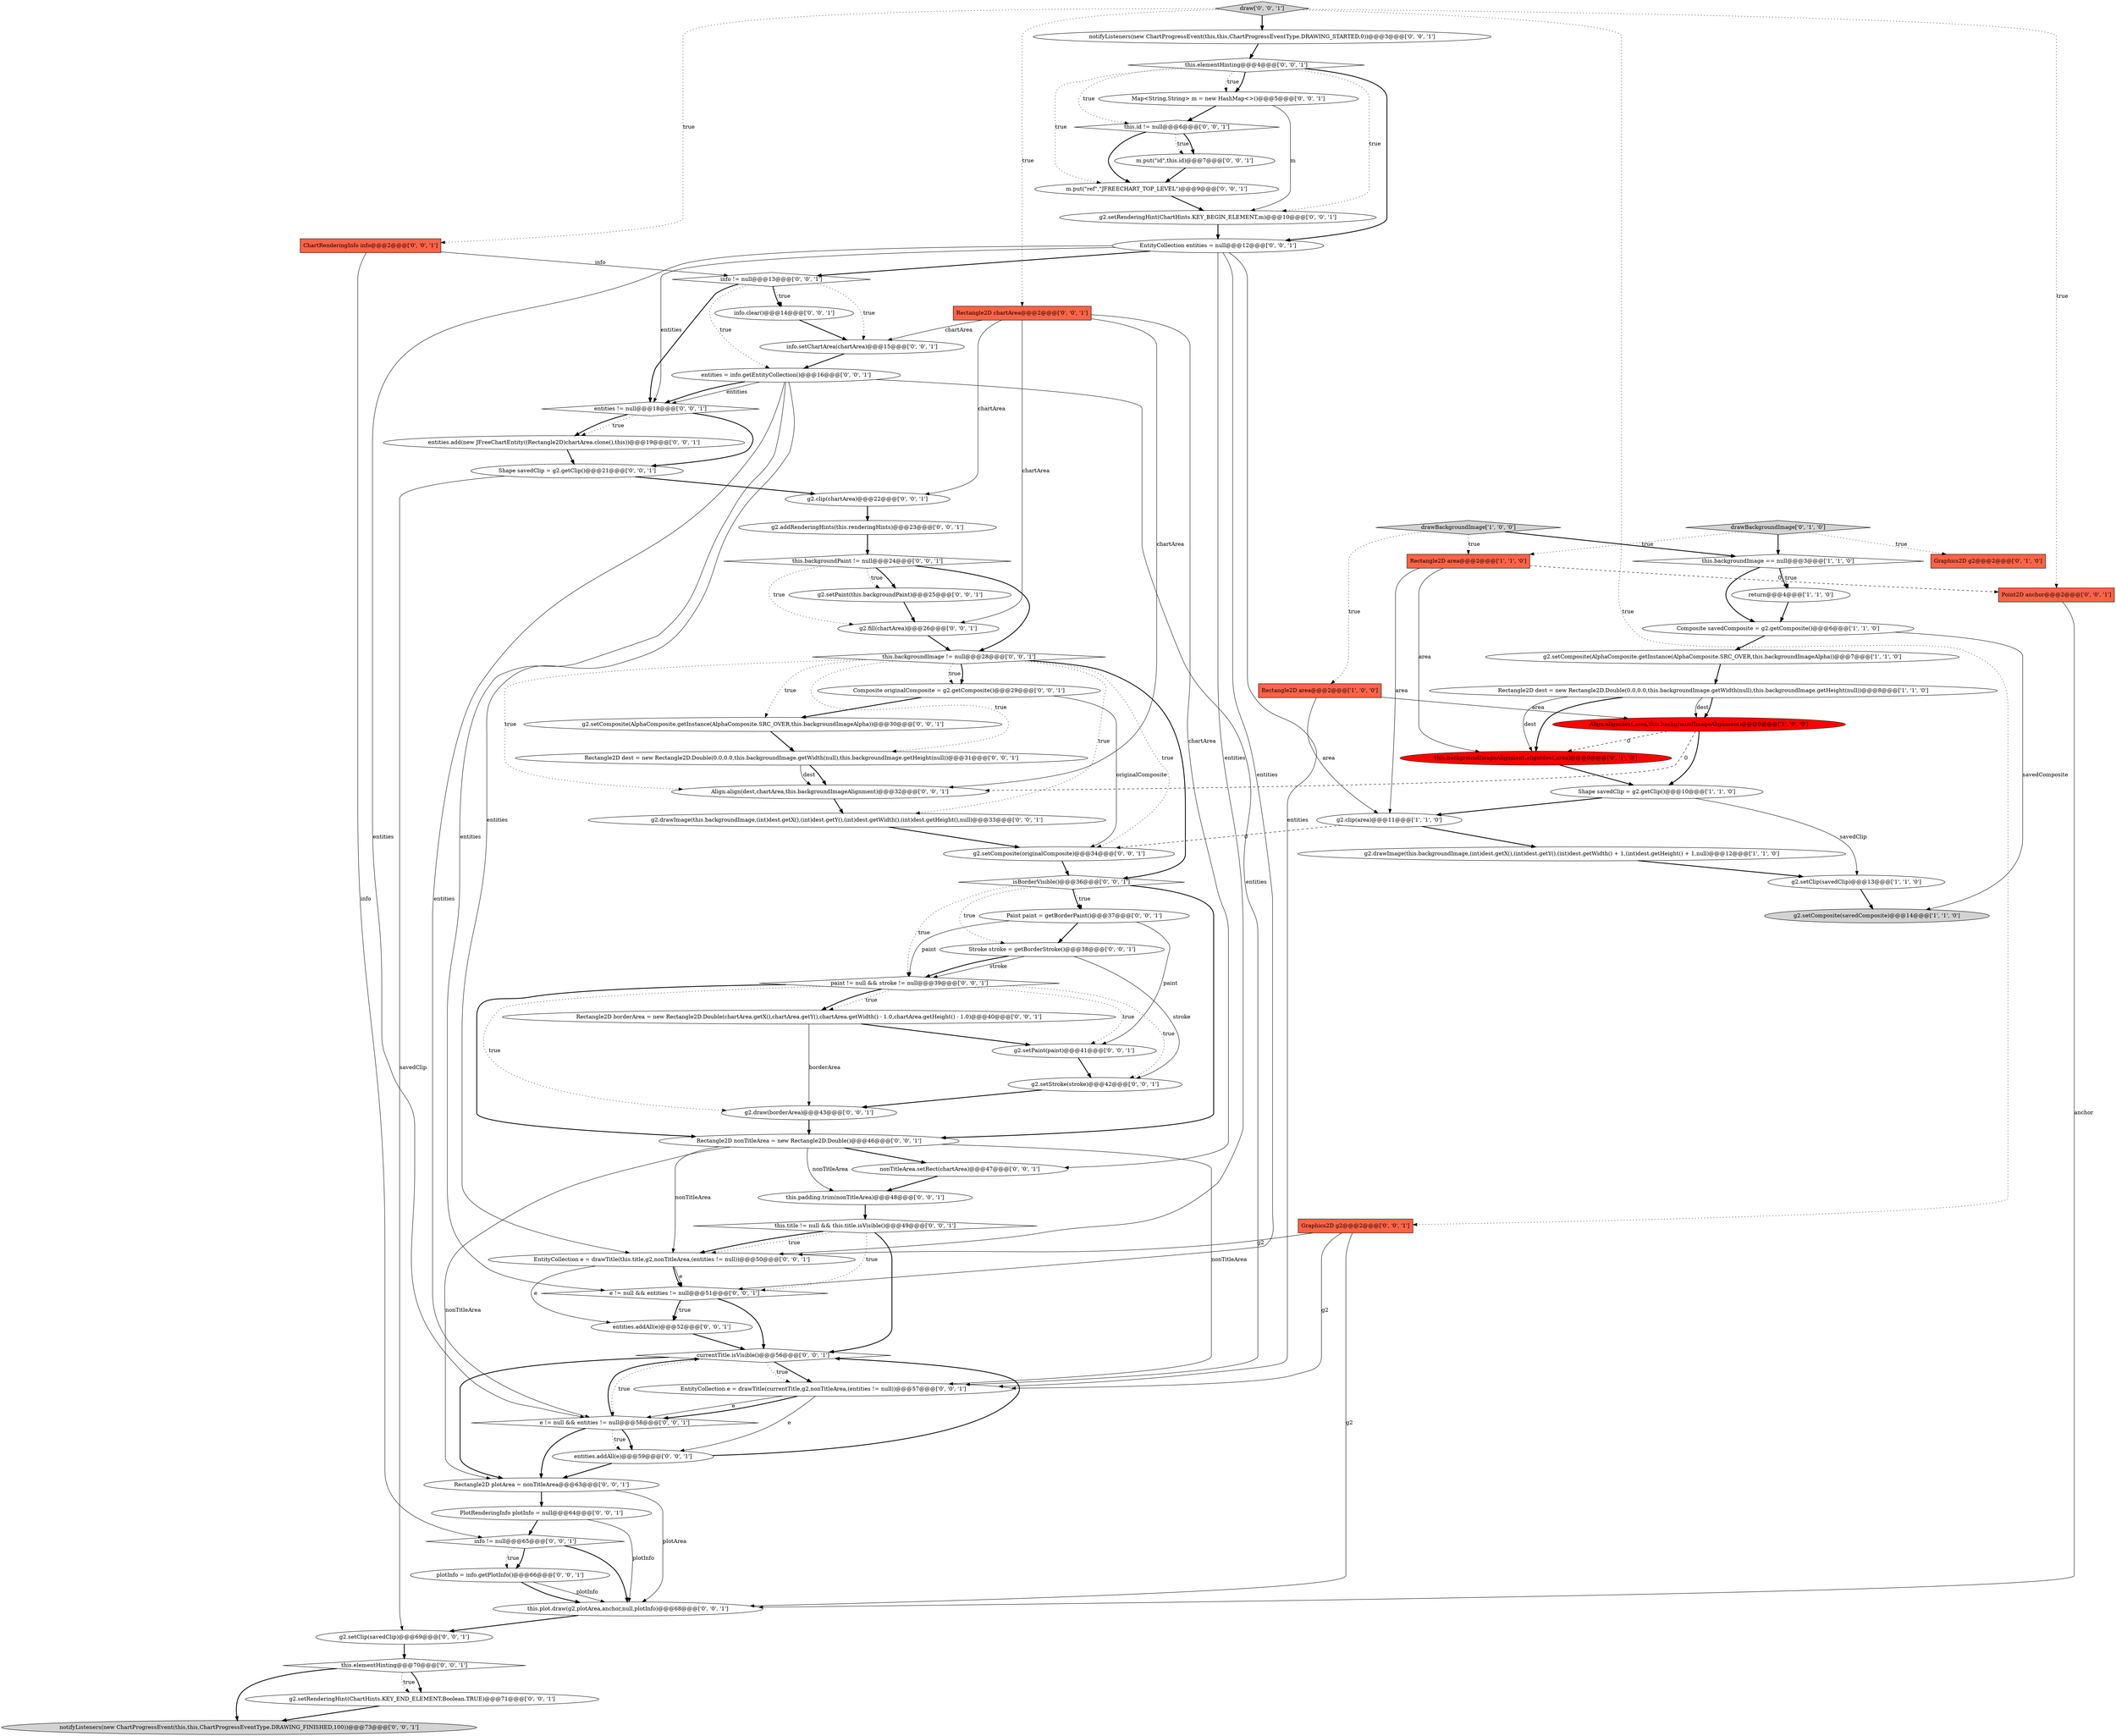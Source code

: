 digraph {
3 [style = filled, label = "Composite savedComposite = g2.getComposite()@@@6@@@['1', '1', '0']", fillcolor = white, shape = ellipse image = "AAA0AAABBB1BBB"];
57 [style = filled, label = "nonTitleArea.setRect(chartArea)@@@47@@@['0', '0', '1']", fillcolor = white, shape = ellipse image = "AAA0AAABBB3BBB"];
23 [style = filled, label = "EntityCollection e = drawTitle(currentTitle,g2,nonTitleArea,(entities != null))@@@57@@@['0', '0', '1']", fillcolor = white, shape = ellipse image = "AAA0AAABBB3BBB"];
61 [style = filled, label = "g2.addRenderingHints(this.renderingHints)@@@23@@@['0', '0', '1']", fillcolor = white, shape = ellipse image = "AAA0AAABBB3BBB"];
8 [style = filled, label = "g2.setComposite(AlphaComposite.getInstance(AlphaComposite.SRC_OVER,this.backgroundImageAlpha))@@@7@@@['1', '1', '0']", fillcolor = white, shape = ellipse image = "AAA0AAABBB1BBB"];
32 [style = filled, label = "Paint paint = getBorderPaint()@@@37@@@['0', '0', '1']", fillcolor = white, shape = ellipse image = "AAA0AAABBB3BBB"];
24 [style = filled, label = "notifyListeners(new ChartProgressEvent(this,this,ChartProgressEventType.DRAWING_FINISHED,100))@@@73@@@['0', '0', '1']", fillcolor = lightgray, shape = ellipse image = "AAA0AAABBB3BBB"];
54 [style = filled, label = "info.setChartArea(chartArea)@@@15@@@['0', '0', '1']", fillcolor = white, shape = ellipse image = "AAA0AAABBB3BBB"];
51 [style = filled, label = "Point2D anchor@@@2@@@['0', '0', '1']", fillcolor = tomato, shape = box image = "AAA0AAABBB3BBB"];
43 [style = filled, label = "g2.draw(borderArea)@@@43@@@['0', '0', '1']", fillcolor = white, shape = ellipse image = "AAA0AAABBB3BBB"];
38 [style = filled, label = "Rectangle2D plotArea = nonTitleArea@@@63@@@['0', '0', '1']", fillcolor = white, shape = ellipse image = "AAA0AAABBB3BBB"];
42 [style = filled, label = "EntityCollection entities = null@@@12@@@['0', '0', '1']", fillcolor = white, shape = ellipse image = "AAA0AAABBB3BBB"];
71 [style = filled, label = "info != null@@@65@@@['0', '0', '1']", fillcolor = white, shape = diamond image = "AAA0AAABBB3BBB"];
39 [style = filled, label = "g2.setClip(savedClip)@@@69@@@['0', '0', '1']", fillcolor = white, shape = ellipse image = "AAA0AAABBB3BBB"];
33 [style = filled, label = "Rectangle2D borderArea = new Rectangle2D.Double(chartArea.getX(),chartArea.getY(),chartArea.getWidth() - 1.0,chartArea.getHeight() - 1.0)@@@40@@@['0', '0', '1']", fillcolor = white, shape = ellipse image = "AAA0AAABBB3BBB"];
60 [style = filled, label = "this.plot.draw(g2,plotArea,anchor,null,plotInfo)@@@68@@@['0', '0', '1']", fillcolor = white, shape = ellipse image = "AAA0AAABBB3BBB"];
49 [style = filled, label = "m.put(\"ref\",\"JFREECHART_TOP_LEVEL\")@@@9@@@['0', '0', '1']", fillcolor = white, shape = ellipse image = "AAA0AAABBB3BBB"];
58 [style = filled, label = "this.padding.trim(nonTitleArea)@@@48@@@['0', '0', '1']", fillcolor = white, shape = ellipse image = "AAA0AAABBB3BBB"];
62 [style = filled, label = "g2.drawImage(this.backgroundImage,(int)dest.getX(),(int)dest.getY(),(int)dest.getWidth(),(int)dest.getHeight(),null)@@@33@@@['0', '0', '1']", fillcolor = white, shape = ellipse image = "AAA0AAABBB3BBB"];
63 [style = filled, label = "this.elementHinting@@@70@@@['0', '0', '1']", fillcolor = white, shape = diamond image = "AAA0AAABBB3BBB"];
14 [style = filled, label = "Graphics2D g2@@@2@@@['0', '1', '0']", fillcolor = tomato, shape = box image = "AAA0AAABBB2BBB"];
67 [style = filled, label = "Map<String,String> m = new HashMap<>()@@@5@@@['0', '0', '1']", fillcolor = white, shape = ellipse image = "AAA0AAABBB3BBB"];
35 [style = filled, label = "this.title != null && this.title.isVisible()@@@49@@@['0', '0', '1']", fillcolor = white, shape = diamond image = "AAA0AAABBB3BBB"];
13 [style = filled, label = "Align.align(dest,area,this.backgroundImageAlignment)@@@9@@@['1', '0', '0']", fillcolor = red, shape = ellipse image = "AAA1AAABBB1BBB"];
15 [style = filled, label = "drawBackgroundImage['0', '1', '0']", fillcolor = lightgray, shape = diamond image = "AAA0AAABBB2BBB"];
75 [style = filled, label = "entities != null@@@18@@@['0', '0', '1']", fillcolor = white, shape = diamond image = "AAA0AAABBB3BBB"];
29 [style = filled, label = "this.backgroundPaint != null@@@24@@@['0', '0', '1']", fillcolor = white, shape = diamond image = "AAA0AAABBB3BBB"];
65 [style = filled, label = "entities.addAll(e)@@@52@@@['0', '0', '1']", fillcolor = white, shape = ellipse image = "AAA0AAABBB3BBB"];
72 [style = filled, label = "Composite originalComposite = g2.getComposite()@@@29@@@['0', '0', '1']", fillcolor = white, shape = ellipse image = "AAA0AAABBB3BBB"];
22 [style = filled, label = "Rectangle2D chartArea@@@2@@@['0', '0', '1']", fillcolor = tomato, shape = box image = "AAA0AAABBB3BBB"];
25 [style = filled, label = "ChartRenderingInfo info@@@2@@@['0', '0', '1']", fillcolor = tomato, shape = box image = "AAA0AAABBB3BBB"];
0 [style = filled, label = "this.backgroundImage == null@@@3@@@['1', '1', '0']", fillcolor = white, shape = diamond image = "AAA0AAABBB1BBB"];
44 [style = filled, label = "g2.clip(chartArea)@@@22@@@['0', '0', '1']", fillcolor = white, shape = ellipse image = "AAA0AAABBB3BBB"];
21 [style = filled, label = "PlotRenderingInfo plotInfo = null@@@64@@@['0', '0', '1']", fillcolor = white, shape = ellipse image = "AAA0AAABBB3BBB"];
36 [style = filled, label = "g2.setComposite(AlphaComposite.getInstance(AlphaComposite.SRC_OVER,this.backgroundImageAlpha))@@@30@@@['0', '0', '1']", fillcolor = white, shape = ellipse image = "AAA0AAABBB3BBB"];
4 [style = filled, label = "Rectangle2D area@@@2@@@['1', '0', '0']", fillcolor = tomato, shape = box image = "AAA0AAABBB1BBB"];
6 [style = filled, label = "Rectangle2D dest = new Rectangle2D.Double(0.0,0.0,this.backgroundImage.getWidth(null),this.backgroundImage.getHeight(null))@@@8@@@['1', '1', '0']", fillcolor = white, shape = ellipse image = "AAA0AAABBB1BBB"];
40 [style = filled, label = "g2.setStroke(stroke)@@@42@@@['0', '0', '1']", fillcolor = white, shape = ellipse image = "AAA0AAABBB3BBB"];
20 [style = filled, label = "paint != null && stroke != null@@@39@@@['0', '0', '1']", fillcolor = white, shape = diamond image = "AAA0AAABBB3BBB"];
46 [style = filled, label = "g2.setRenderingHint(ChartHints.KEY_BEGIN_ELEMENT,m)@@@10@@@['0', '0', '1']", fillcolor = white, shape = ellipse image = "AAA0AAABBB3BBB"];
69 [style = filled, label = "this.elementHinting@@@4@@@['0', '0', '1']", fillcolor = white, shape = diamond image = "AAA0AAABBB3BBB"];
74 [style = filled, label = "isBorderVisible()@@@36@@@['0', '0', '1']", fillcolor = white, shape = diamond image = "AAA0AAABBB3BBB"];
2 [style = filled, label = "Shape savedClip = g2.getClip()@@@10@@@['1', '1', '0']", fillcolor = white, shape = ellipse image = "AAA0AAABBB1BBB"];
59 [style = filled, label = "this.id != null@@@6@@@['0', '0', '1']", fillcolor = white, shape = diamond image = "AAA0AAABBB3BBB"];
64 [style = filled, label = "e != null && entities != null@@@51@@@['0', '0', '1']", fillcolor = white, shape = diamond image = "AAA0AAABBB3BBB"];
11 [style = filled, label = "g2.drawImage(this.backgroundImage,(int)dest.getX(),(int)dest.getY(),(int)dest.getWidth() + 1,(int)dest.getHeight() + 1,null)@@@12@@@['1', '1', '0']", fillcolor = white, shape = ellipse image = "AAA0AAABBB1BBB"];
48 [style = filled, label = "Stroke stroke = getBorderStroke()@@@38@@@['0', '0', '1']", fillcolor = white, shape = ellipse image = "AAA0AAABBB3BBB"];
31 [style = filled, label = "info != null@@@13@@@['0', '0', '1']", fillcolor = white, shape = diamond image = "AAA0AAABBB3BBB"];
50 [style = filled, label = "Rectangle2D dest = new Rectangle2D.Double(0.0,0.0,this.backgroundImage.getWidth(null),this.backgroundImage.getHeight(null))@@@31@@@['0', '0', '1']", fillcolor = white, shape = ellipse image = "AAA0AAABBB3BBB"];
26 [style = filled, label = "Graphics2D g2@@@2@@@['0', '0', '1']", fillcolor = tomato, shape = box image = "AAA0AAABBB3BBB"];
70 [style = filled, label = "Align.align(dest,chartArea,this.backgroundImageAlignment)@@@32@@@['0', '0', '1']", fillcolor = white, shape = ellipse image = "AAA0AAABBB3BBB"];
1 [style = filled, label = "g2.clip(area)@@@11@@@['1', '1', '0']", fillcolor = white, shape = ellipse image = "AAA0AAABBB1BBB"];
76 [style = filled, label = "g2.setComposite(originalComposite)@@@34@@@['0', '0', '1']", fillcolor = white, shape = ellipse image = "AAA0AAABBB3BBB"];
34 [style = filled, label = "g2.fill(chartArea)@@@26@@@['0', '0', '1']", fillcolor = white, shape = ellipse image = "AAA0AAABBB3BBB"];
52 [style = filled, label = "g2.setPaint(this.backgroundPaint)@@@25@@@['0', '0', '1']", fillcolor = white, shape = ellipse image = "AAA0AAABBB3BBB"];
17 [style = filled, label = "m.put(\"id\",this.id)@@@7@@@['0', '0', '1']", fillcolor = white, shape = ellipse image = "AAA0AAABBB3BBB"];
5 [style = filled, label = "return@@@4@@@['1', '1', '0']", fillcolor = white, shape = ellipse image = "AAA0AAABBB1BBB"];
41 [style = filled, label = "e != null && entities != null@@@58@@@['0', '0', '1']", fillcolor = white, shape = diamond image = "AAA0AAABBB3BBB"];
45 [style = filled, label = "plotInfo = info.getPlotInfo()@@@66@@@['0', '0', '1']", fillcolor = white, shape = ellipse image = "AAA0AAABBB3BBB"];
7 [style = filled, label = "g2.setComposite(savedComposite)@@@14@@@['1', '1', '0']", fillcolor = lightgray, shape = ellipse image = "AAA0AAABBB1BBB"];
12 [style = filled, label = "drawBackgroundImage['1', '0', '0']", fillcolor = lightgray, shape = diamond image = "AAA0AAABBB1BBB"];
55 [style = filled, label = "g2.setRenderingHint(ChartHints.KEY_END_ELEMENT,Boolean.TRUE)@@@71@@@['0', '0', '1']", fillcolor = white, shape = ellipse image = "AAA0AAABBB3BBB"];
10 [style = filled, label = "g2.setClip(savedClip)@@@13@@@['1', '1', '0']", fillcolor = white, shape = ellipse image = "AAA0AAABBB1BBB"];
16 [style = filled, label = "this.backgroundImageAlignment.align(dest,area)@@@9@@@['0', '1', '0']", fillcolor = red, shape = ellipse image = "AAA1AAABBB2BBB"];
27 [style = filled, label = "Rectangle2D nonTitleArea = new Rectangle2D.Double()@@@46@@@['0', '0', '1']", fillcolor = white, shape = ellipse image = "AAA0AAABBB3BBB"];
30 [style = filled, label = "entities.addAll(e)@@@59@@@['0', '0', '1']", fillcolor = white, shape = ellipse image = "AAA0AAABBB3BBB"];
66 [style = filled, label = "entities.add(new JFreeChartEntity((Rectangle2D)chartArea.clone(),this))@@@19@@@['0', '0', '1']", fillcolor = white, shape = ellipse image = "AAA0AAABBB3BBB"];
73 [style = filled, label = "Shape savedClip = g2.getClip()@@@21@@@['0', '0', '1']", fillcolor = white, shape = ellipse image = "AAA0AAABBB3BBB"];
28 [style = filled, label = "info.clear()@@@14@@@['0', '0', '1']", fillcolor = white, shape = ellipse image = "AAA0AAABBB3BBB"];
19 [style = filled, label = "draw['0', '0', '1']", fillcolor = lightgray, shape = diamond image = "AAA0AAABBB3BBB"];
53 [style = filled, label = "currentTitle.isVisible()@@@56@@@['0', '0', '1']", fillcolor = white, shape = diamond image = "AAA0AAABBB3BBB"];
37 [style = filled, label = "notifyListeners(new ChartProgressEvent(this,this,ChartProgressEventType.DRAWING_STARTED,0))@@@3@@@['0', '0', '1']", fillcolor = white, shape = ellipse image = "AAA0AAABBB3BBB"];
56 [style = filled, label = "this.backgroundImage != null@@@28@@@['0', '0', '1']", fillcolor = white, shape = diamond image = "AAA0AAABBB3BBB"];
9 [style = filled, label = "Rectangle2D area@@@2@@@['1', '1', '0']", fillcolor = tomato, shape = box image = "AAA0AAABBB1BBB"];
47 [style = filled, label = "entities = info.getEntityCollection()@@@16@@@['0', '0', '1']", fillcolor = white, shape = ellipse image = "AAA0AAABBB3BBB"];
68 [style = filled, label = "g2.setPaint(paint)@@@41@@@['0', '0', '1']", fillcolor = white, shape = ellipse image = "AAA0AAABBB3BBB"];
18 [style = filled, label = "EntityCollection e = drawTitle(this.title,g2,nonTitleArea,(entities != null))@@@50@@@['0', '0', '1']", fillcolor = white, shape = ellipse image = "AAA0AAABBB3BBB"];
5->3 [style = bold, label=""];
67->46 [style = solid, label="m"];
74->20 [style = dotted, label="true"];
59->49 [style = bold, label=""];
0->5 [style = dotted, label="true"];
53->41 [style = dotted, label="true"];
18->64 [style = bold, label=""];
67->59 [style = bold, label=""];
4->1 [style = solid, label="area"];
27->38 [style = solid, label="nonTitleArea"];
33->43 [style = solid, label="borderArea"];
62->76 [style = bold, label=""];
69->49 [style = dotted, label="true"];
8->6 [style = bold, label=""];
64->53 [style = bold, label=""];
57->58 [style = bold, label=""];
33->68 [style = bold, label=""];
51->60 [style = solid, label="anchor"];
29->56 [style = bold, label=""];
21->71 [style = bold, label=""];
26->23 [style = solid, label="g2"];
25->71 [style = solid, label="info"];
20->40 [style = dotted, label="true"];
71->60 [style = bold, label=""];
15->9 [style = dotted, label="true"];
69->42 [style = bold, label=""];
20->27 [style = bold, label=""];
20->68 [style = dotted, label="true"];
56->72 [style = bold, label=""];
63->55 [style = bold, label=""];
47->75 [style = solid, label="entities"];
56->72 [style = dotted, label="true"];
31->28 [style = dotted, label="true"];
20->43 [style = dotted, label="true"];
4->13 [style = solid, label="area"];
75->66 [style = dotted, label="true"];
15->0 [style = bold, label=""];
66->73 [style = bold, label=""];
48->20 [style = solid, label="stroke"];
22->70 [style = solid, label="chartArea"];
35->64 [style = dotted, label="true"];
53->38 [style = bold, label=""];
60->39 [style = bold, label=""];
6->13 [style = solid, label="dest"];
64->65 [style = dotted, label="true"];
0->3 [style = bold, label=""];
46->42 [style = bold, label=""];
35->18 [style = bold, label=""];
56->36 [style = dotted, label="true"];
42->64 [style = solid, label="entities"];
56->62 [style = dotted, label="true"];
50->70 [style = bold, label=""];
27->58 [style = solid, label="nonTitleArea"];
6->16 [style = solid, label="dest"];
56->70 [style = dotted, label="true"];
71->45 [style = bold, label=""];
58->35 [style = bold, label=""];
28->54 [style = bold, label=""];
42->31 [style = bold, label=""];
15->14 [style = dotted, label="true"];
69->46 [style = dotted, label="true"];
10->7 [style = bold, label=""];
29->52 [style = bold, label=""];
18->64 [style = solid, label="e"];
1->11 [style = bold, label=""];
29->52 [style = dotted, label="true"];
26->60 [style = solid, label="g2"];
74->32 [style = dotted, label="true"];
19->37 [style = bold, label=""];
41->53 [style = bold, label=""];
22->44 [style = solid, label="chartArea"];
22->34 [style = solid, label="chartArea"];
41->30 [style = bold, label=""];
42->41 [style = solid, label="entities"];
75->66 [style = bold, label=""];
49->46 [style = bold, label=""];
56->76 [style = dotted, label="true"];
43->27 [style = bold, label=""];
19->22 [style = dotted, label="true"];
42->23 [style = solid, label="entities"];
48->40 [style = solid, label="stroke"];
32->48 [style = bold, label=""];
41->38 [style = bold, label=""];
22->57 [style = solid, label="chartArea"];
12->4 [style = dotted, label="true"];
38->60 [style = solid, label="plotArea"];
35->18 [style = dotted, label="true"];
31->28 [style = bold, label=""];
72->76 [style = solid, label="originalComposite"];
36->50 [style = bold, label=""];
25->31 [style = solid, label="info"];
61->29 [style = bold, label=""];
65->53 [style = bold, label=""];
45->60 [style = bold, label=""];
19->26 [style = dotted, label="true"];
71->45 [style = dotted, label="true"];
42->18 [style = solid, label="entities"];
44->61 [style = bold, label=""];
32->68 [style = solid, label="paint"];
41->30 [style = dotted, label="true"];
31->47 [style = dotted, label="true"];
31->54 [style = dotted, label="true"];
50->70 [style = solid, label="dest"];
56->50 [style = dotted, label="true"];
29->34 [style = dotted, label="true"];
2->1 [style = bold, label=""];
23->41 [style = solid, label="e"];
47->41 [style = solid, label="entities"];
13->70 [style = dashed, label="0"];
30->53 [style = bold, label=""];
68->40 [style = bold, label=""];
73->44 [style = bold, label=""];
23->41 [style = bold, label=""];
42->75 [style = solid, label="entities"];
63->24 [style = bold, label=""];
34->56 [style = bold, label=""];
45->60 [style = solid, label="plotInfo"];
76->74 [style = bold, label=""];
63->55 [style = dotted, label="true"];
9->51 [style = dashed, label="0"];
47->23 [style = solid, label="entities"];
20->33 [style = dotted, label="true"];
17->49 [style = bold, label=""];
18->65 [style = solid, label="e"];
11->10 [style = bold, label=""];
3->8 [style = bold, label=""];
6->13 [style = bold, label=""];
37->69 [style = bold, label=""];
64->65 [style = bold, label=""];
72->36 [style = bold, label=""];
75->73 [style = bold, label=""];
26->18 [style = solid, label="g2"];
56->74 [style = bold, label=""];
53->23 [style = bold, label=""];
40->43 [style = bold, label=""];
27->23 [style = solid, label="nonTitleArea"];
59->17 [style = dotted, label="true"];
53->23 [style = dotted, label="true"];
21->60 [style = solid, label="plotInfo"];
47->75 [style = bold, label=""];
27->18 [style = solid, label="nonTitleArea"];
35->53 [style = bold, label=""];
0->5 [style = bold, label=""];
13->2 [style = bold, label=""];
59->17 [style = bold, label=""];
31->75 [style = bold, label=""];
39->63 [style = bold, label=""];
13->16 [style = dashed, label="0"];
30->38 [style = bold, label=""];
19->25 [style = dotted, label="true"];
69->67 [style = bold, label=""];
69->67 [style = dotted, label="true"];
3->7 [style = solid, label="savedComposite"];
47->18 [style = solid, label="entities"];
69->59 [style = dotted, label="true"];
74->32 [style = bold, label=""];
9->1 [style = solid, label="area"];
70->62 [style = bold, label=""];
55->24 [style = bold, label=""];
2->10 [style = solid, label="savedClip"];
32->20 [style = solid, label="paint"];
52->34 [style = bold, label=""];
16->2 [style = bold, label=""];
12->0 [style = bold, label=""];
20->33 [style = bold, label=""];
47->64 [style = solid, label="entities"];
54->47 [style = bold, label=""];
19->51 [style = dotted, label="true"];
74->48 [style = dotted, label="true"];
9->16 [style = solid, label="area"];
22->54 [style = solid, label="chartArea"];
73->39 [style = solid, label="savedClip"];
27->57 [style = bold, label=""];
6->16 [style = bold, label=""];
23->30 [style = solid, label="e"];
48->20 [style = bold, label=""];
1->76 [style = dashed, label="0"];
38->21 [style = bold, label=""];
74->27 [style = bold, label=""];
12->9 [style = dotted, label="true"];
}
